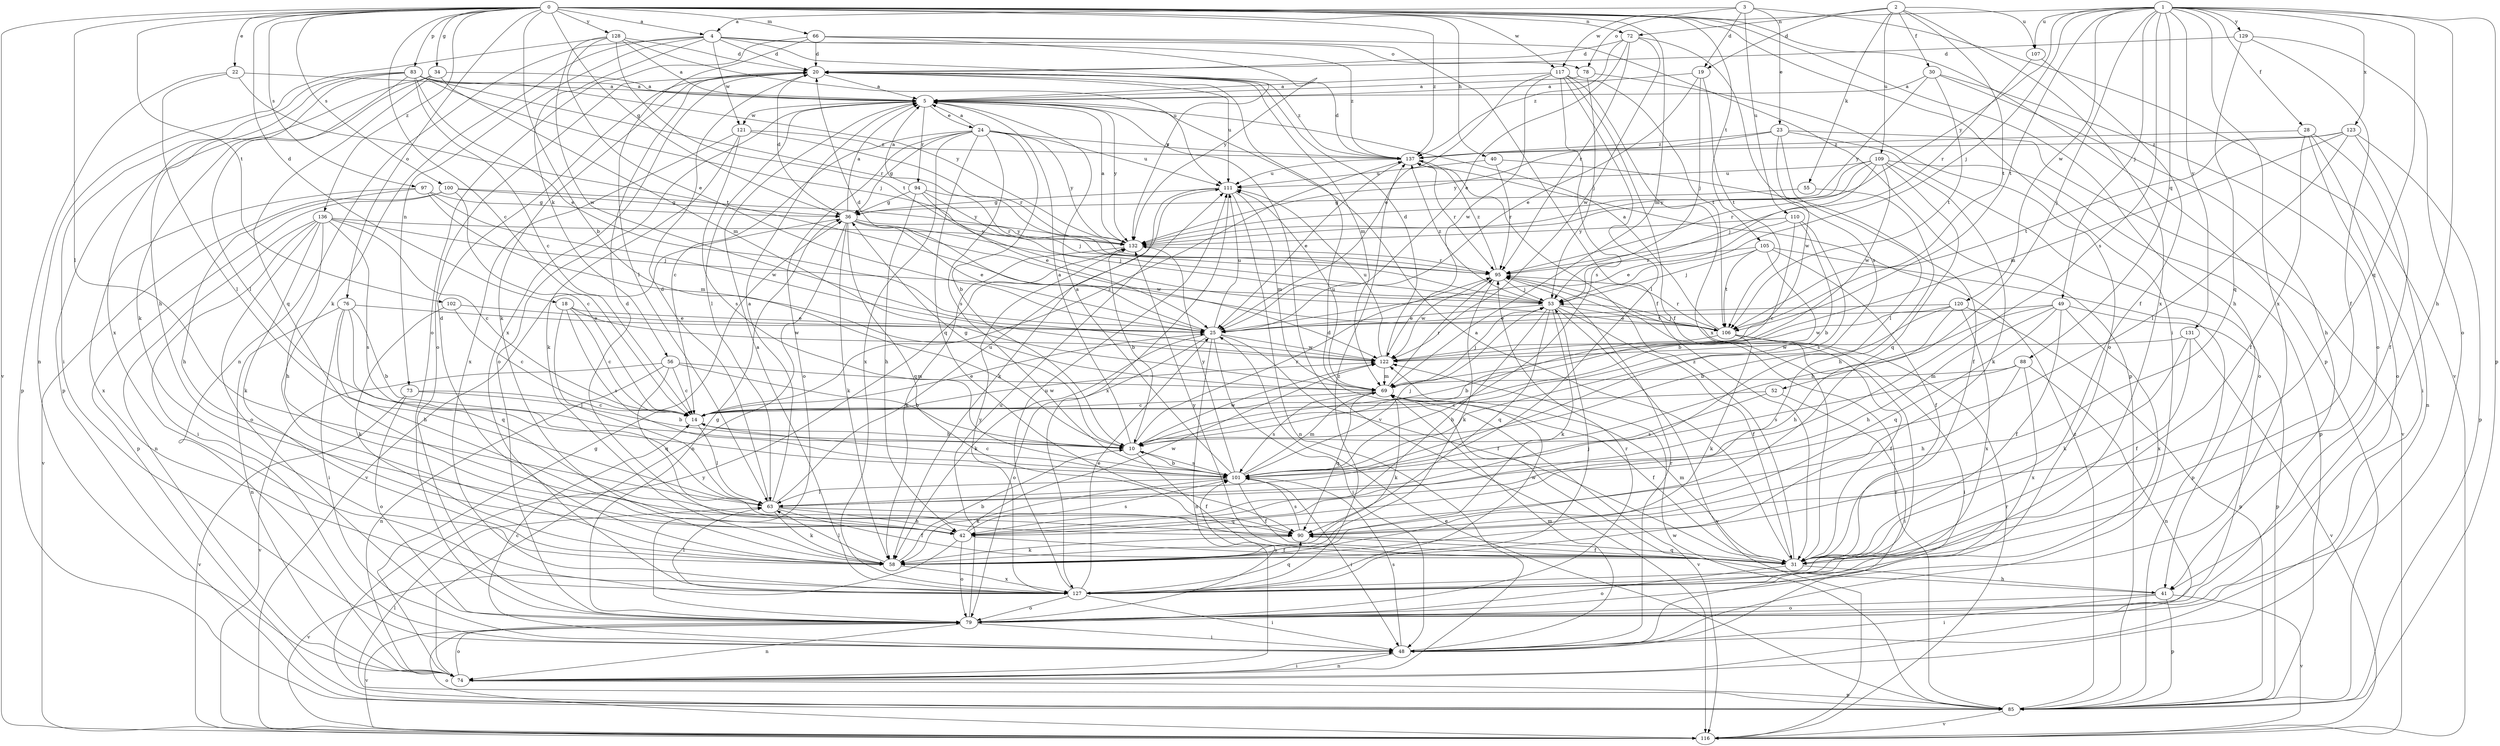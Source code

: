 strict digraph  {
0;
1;
2;
3;
4;
5;
10;
14;
18;
19;
20;
22;
23;
24;
25;
28;
30;
31;
34;
36;
40;
41;
42;
48;
49;
52;
53;
55;
56;
58;
63;
66;
69;
72;
73;
74;
76;
78;
79;
83;
85;
88;
90;
94;
95;
97;
100;
101;
102;
105;
106;
107;
109;
110;
111;
116;
117;
120;
121;
122;
123;
127;
128;
129;
131;
132;
136;
137;
0 -> 4  [label=a];
0 -> 10  [label=b];
0 -> 14  [label=c];
0 -> 18  [label=d];
0 -> 22  [label=e];
0 -> 34  [label=g];
0 -> 36  [label=g];
0 -> 40  [label=h];
0 -> 41  [label=h];
0 -> 48  [label=i];
0 -> 63  [label=l];
0 -> 66  [label=m];
0 -> 69  [label=m];
0 -> 72  [label=n];
0 -> 76  [label=o];
0 -> 83  [label=p];
0 -> 85  [label=p];
0 -> 97  [label=s];
0 -> 100  [label=s];
0 -> 102  [label=t];
0 -> 105  [label=t];
0 -> 116  [label=v];
0 -> 117  [label=w];
0 -> 128  [label=y];
0 -> 136  [label=z];
0 -> 137  [label=z];
1 -> 28  [label=f];
1 -> 41  [label=h];
1 -> 49  [label=j];
1 -> 52  [label=j];
1 -> 53  [label=j];
1 -> 85  [label=p];
1 -> 88  [label=q];
1 -> 90  [label=q];
1 -> 101  [label=s];
1 -> 106  [label=t];
1 -> 107  [label=u];
1 -> 117  [label=w];
1 -> 120  [label=w];
1 -> 123  [label=x];
1 -> 127  [label=x];
1 -> 129  [label=y];
1 -> 131  [label=y];
1 -> 132  [label=y];
2 -> 19  [label=d];
2 -> 30  [label=f];
2 -> 55  [label=k];
2 -> 72  [label=n];
2 -> 106  [label=t];
2 -> 107  [label=u];
2 -> 109  [label=u];
2 -> 127  [label=x];
3 -> 4  [label=a];
3 -> 19  [label=d];
3 -> 23  [label=e];
3 -> 78  [label=o];
3 -> 110  [label=u];
3 -> 116  [label=v];
4 -> 20  [label=d];
4 -> 56  [label=k];
4 -> 58  [label=k];
4 -> 73  [label=n];
4 -> 74  [label=n];
4 -> 78  [label=o];
4 -> 121  [label=w];
4 -> 132  [label=y];
4 -> 137  [label=z];
5 -> 24  [label=e];
5 -> 63  [label=l];
5 -> 79  [label=o];
5 -> 94  [label=r];
5 -> 116  [label=v];
5 -> 121  [label=w];
5 -> 132  [label=y];
10 -> 5  [label=a];
10 -> 31  [label=f];
10 -> 36  [label=g];
10 -> 95  [label=r];
10 -> 101  [label=s];
10 -> 122  [label=w];
14 -> 10  [label=b];
14 -> 25  [label=e];
14 -> 63  [label=l];
14 -> 122  [label=w];
14 -> 137  [label=z];
18 -> 14  [label=c];
18 -> 25  [label=e];
18 -> 63  [label=l];
18 -> 101  [label=s];
18 -> 122  [label=w];
19 -> 5  [label=a];
19 -> 25  [label=e];
19 -> 53  [label=j];
19 -> 106  [label=t];
20 -> 5  [label=a];
20 -> 58  [label=k];
20 -> 69  [label=m];
20 -> 79  [label=o];
20 -> 111  [label=u];
20 -> 127  [label=x];
20 -> 137  [label=z];
22 -> 5  [label=a];
22 -> 63  [label=l];
22 -> 85  [label=p];
22 -> 106  [label=t];
23 -> 63  [label=l];
23 -> 79  [label=o];
23 -> 116  [label=v];
23 -> 122  [label=w];
23 -> 132  [label=y];
23 -> 137  [label=z];
24 -> 5  [label=a];
24 -> 10  [label=b];
24 -> 14  [label=c];
24 -> 36  [label=g];
24 -> 79  [label=o];
24 -> 90  [label=q];
24 -> 101  [label=s];
24 -> 111  [label=u];
24 -> 127  [label=x];
24 -> 132  [label=y];
24 -> 137  [label=z];
25 -> 20  [label=d];
25 -> 31  [label=f];
25 -> 48  [label=i];
25 -> 58  [label=k];
25 -> 74  [label=n];
25 -> 79  [label=o];
25 -> 111  [label=u];
25 -> 122  [label=w];
28 -> 31  [label=f];
28 -> 48  [label=i];
28 -> 74  [label=n];
28 -> 79  [label=o];
28 -> 137  [label=z];
30 -> 5  [label=a];
30 -> 41  [label=h];
30 -> 79  [label=o];
30 -> 106  [label=t];
30 -> 132  [label=y];
31 -> 5  [label=a];
31 -> 41  [label=h];
31 -> 69  [label=m];
31 -> 79  [label=o];
31 -> 90  [label=q];
31 -> 132  [label=y];
31 -> 137  [label=z];
34 -> 5  [label=a];
34 -> 58  [label=k];
34 -> 69  [label=m];
34 -> 85  [label=p];
34 -> 90  [label=q];
36 -> 5  [label=a];
36 -> 20  [label=d];
36 -> 25  [label=e];
36 -> 53  [label=j];
36 -> 58  [label=k];
36 -> 74  [label=n];
36 -> 90  [label=q];
36 -> 116  [label=v];
36 -> 122  [label=w];
36 -> 132  [label=y];
40 -> 31  [label=f];
40 -> 95  [label=r];
40 -> 111  [label=u];
41 -> 20  [label=d];
41 -> 48  [label=i];
41 -> 79  [label=o];
41 -> 85  [label=p];
41 -> 116  [label=v];
42 -> 20  [label=d];
42 -> 31  [label=f];
42 -> 79  [label=o];
42 -> 101  [label=s];
42 -> 116  [label=v];
42 -> 122  [label=w];
48 -> 14  [label=c];
48 -> 69  [label=m];
48 -> 74  [label=n];
48 -> 95  [label=r];
48 -> 101  [label=s];
49 -> 10  [label=b];
49 -> 25  [label=e];
49 -> 31  [label=f];
49 -> 42  [label=h];
49 -> 85  [label=p];
49 -> 90  [label=q];
49 -> 127  [label=x];
52 -> 14  [label=c];
52 -> 48  [label=i];
52 -> 101  [label=s];
53 -> 25  [label=e];
53 -> 31  [label=f];
53 -> 42  [label=h];
53 -> 58  [label=k];
53 -> 90  [label=q];
53 -> 106  [label=t];
53 -> 116  [label=v];
53 -> 137  [label=z];
55 -> 36  [label=g];
55 -> 42  [label=h];
56 -> 10  [label=b];
56 -> 14  [label=c];
56 -> 69  [label=m];
56 -> 74  [label=n];
56 -> 90  [label=q];
56 -> 116  [label=v];
58 -> 10  [label=b];
58 -> 20  [label=d];
58 -> 63  [label=l];
58 -> 127  [label=x];
63 -> 5  [label=a];
63 -> 20  [label=d];
63 -> 31  [label=f];
63 -> 42  [label=h];
63 -> 58  [label=k];
63 -> 90  [label=q];
63 -> 111  [label=u];
66 -> 20  [label=d];
66 -> 31  [label=f];
66 -> 63  [label=l];
66 -> 79  [label=o];
66 -> 85  [label=p];
66 -> 132  [label=y];
69 -> 14  [label=c];
69 -> 31  [label=f];
69 -> 53  [label=j];
69 -> 58  [label=k];
69 -> 90  [label=q];
69 -> 95  [label=r];
69 -> 101  [label=s];
69 -> 111  [label=u];
69 -> 116  [label=v];
72 -> 20  [label=d];
72 -> 25  [label=e];
72 -> 95  [label=r];
72 -> 101  [label=s];
72 -> 122  [label=w];
72 -> 137  [label=z];
73 -> 10  [label=b];
73 -> 14  [label=c];
73 -> 79  [label=o];
73 -> 116  [label=v];
74 -> 36  [label=g];
74 -> 48  [label=i];
74 -> 79  [label=o];
74 -> 85  [label=p];
76 -> 10  [label=b];
76 -> 25  [label=e];
76 -> 42  [label=h];
76 -> 48  [label=i];
76 -> 74  [label=n];
76 -> 90  [label=q];
78 -> 5  [label=a];
78 -> 53  [label=j];
78 -> 79  [label=o];
79 -> 36  [label=g];
79 -> 48  [label=i];
79 -> 74  [label=n];
79 -> 95  [label=r];
79 -> 101  [label=s];
79 -> 111  [label=u];
79 -> 116  [label=v];
83 -> 5  [label=a];
83 -> 14  [label=c];
83 -> 25  [label=e];
83 -> 42  [label=h];
83 -> 48  [label=i];
83 -> 53  [label=j];
83 -> 63  [label=l];
83 -> 95  [label=r];
83 -> 127  [label=x];
83 -> 132  [label=y];
85 -> 25  [label=e];
85 -> 63  [label=l];
85 -> 95  [label=r];
85 -> 116  [label=v];
85 -> 122  [label=w];
85 -> 132  [label=y];
85 -> 137  [label=z];
88 -> 42  [label=h];
88 -> 69  [label=m];
88 -> 74  [label=n];
88 -> 101  [label=s];
88 -> 127  [label=x];
90 -> 31  [label=f];
90 -> 58  [label=k];
90 -> 101  [label=s];
94 -> 5  [label=a];
94 -> 25  [label=e];
94 -> 36  [label=g];
94 -> 42  [label=h];
94 -> 53  [label=j];
94 -> 95  [label=r];
95 -> 53  [label=j];
95 -> 58  [label=k];
95 -> 122  [label=w];
95 -> 137  [label=z];
97 -> 36  [label=g];
97 -> 42  [label=h];
97 -> 69  [label=m];
97 -> 122  [label=w];
97 -> 127  [label=x];
100 -> 14  [label=c];
100 -> 36  [label=g];
100 -> 85  [label=p];
100 -> 116  [label=v];
100 -> 132  [label=y];
101 -> 5  [label=a];
101 -> 10  [label=b];
101 -> 14  [label=c];
101 -> 31  [label=f];
101 -> 48  [label=i];
101 -> 53  [label=j];
101 -> 58  [label=k];
101 -> 63  [label=l];
101 -> 69  [label=m];
101 -> 132  [label=y];
102 -> 14  [label=c];
102 -> 25  [label=e];
102 -> 58  [label=k];
105 -> 10  [label=b];
105 -> 31  [label=f];
105 -> 53  [label=j];
105 -> 85  [label=p];
105 -> 95  [label=r];
105 -> 106  [label=t];
106 -> 5  [label=a];
106 -> 10  [label=b];
106 -> 31  [label=f];
106 -> 48  [label=i];
106 -> 53  [label=j];
106 -> 58  [label=k];
106 -> 95  [label=r];
107 -> 31  [label=f];
107 -> 95  [label=r];
109 -> 53  [label=j];
109 -> 58  [label=k];
109 -> 85  [label=p];
109 -> 90  [label=q];
109 -> 95  [label=r];
109 -> 111  [label=u];
109 -> 122  [label=w];
109 -> 132  [label=y];
110 -> 10  [label=b];
110 -> 14  [label=c];
110 -> 25  [label=e];
110 -> 101  [label=s];
110 -> 132  [label=y];
111 -> 36  [label=g];
111 -> 58  [label=k];
111 -> 69  [label=m];
111 -> 74  [label=n];
111 -> 127  [label=x];
116 -> 79  [label=o];
116 -> 95  [label=r];
117 -> 5  [label=a];
117 -> 25  [label=e];
117 -> 31  [label=f];
117 -> 63  [label=l];
117 -> 101  [label=s];
117 -> 106  [label=t];
117 -> 122  [label=w];
117 -> 127  [label=x];
120 -> 10  [label=b];
120 -> 25  [label=e];
120 -> 42  [label=h];
120 -> 85  [label=p];
120 -> 122  [label=w];
120 -> 127  [label=x];
121 -> 58  [label=k];
121 -> 95  [label=r];
121 -> 101  [label=s];
121 -> 127  [label=x];
121 -> 137  [label=z];
122 -> 20  [label=d];
122 -> 69  [label=m];
122 -> 111  [label=u];
123 -> 31  [label=f];
123 -> 63  [label=l];
123 -> 69  [label=m];
123 -> 85  [label=p];
123 -> 106  [label=t];
123 -> 137  [label=z];
127 -> 5  [label=a];
127 -> 25  [label=e];
127 -> 48  [label=i];
127 -> 53  [label=j];
127 -> 63  [label=l];
127 -> 79  [label=o];
127 -> 90  [label=q];
127 -> 111  [label=u];
127 -> 122  [label=w];
127 -> 132  [label=y];
127 -> 137  [label=z];
128 -> 5  [label=a];
128 -> 20  [label=d];
128 -> 25  [label=e];
128 -> 74  [label=n];
128 -> 106  [label=t];
128 -> 111  [label=u];
128 -> 122  [label=w];
129 -> 20  [label=d];
129 -> 31  [label=f];
129 -> 79  [label=o];
129 -> 90  [label=q];
131 -> 31  [label=f];
131 -> 58  [label=k];
131 -> 116  [label=v];
131 -> 122  [label=w];
132 -> 5  [label=a];
132 -> 10  [label=b];
132 -> 58  [label=k];
132 -> 95  [label=r];
136 -> 14  [label=c];
136 -> 42  [label=h];
136 -> 48  [label=i];
136 -> 53  [label=j];
136 -> 58  [label=k];
136 -> 74  [label=n];
136 -> 79  [label=o];
136 -> 101  [label=s];
136 -> 132  [label=y];
137 -> 20  [label=d];
137 -> 25  [label=e];
137 -> 95  [label=r];
137 -> 111  [label=u];
}
